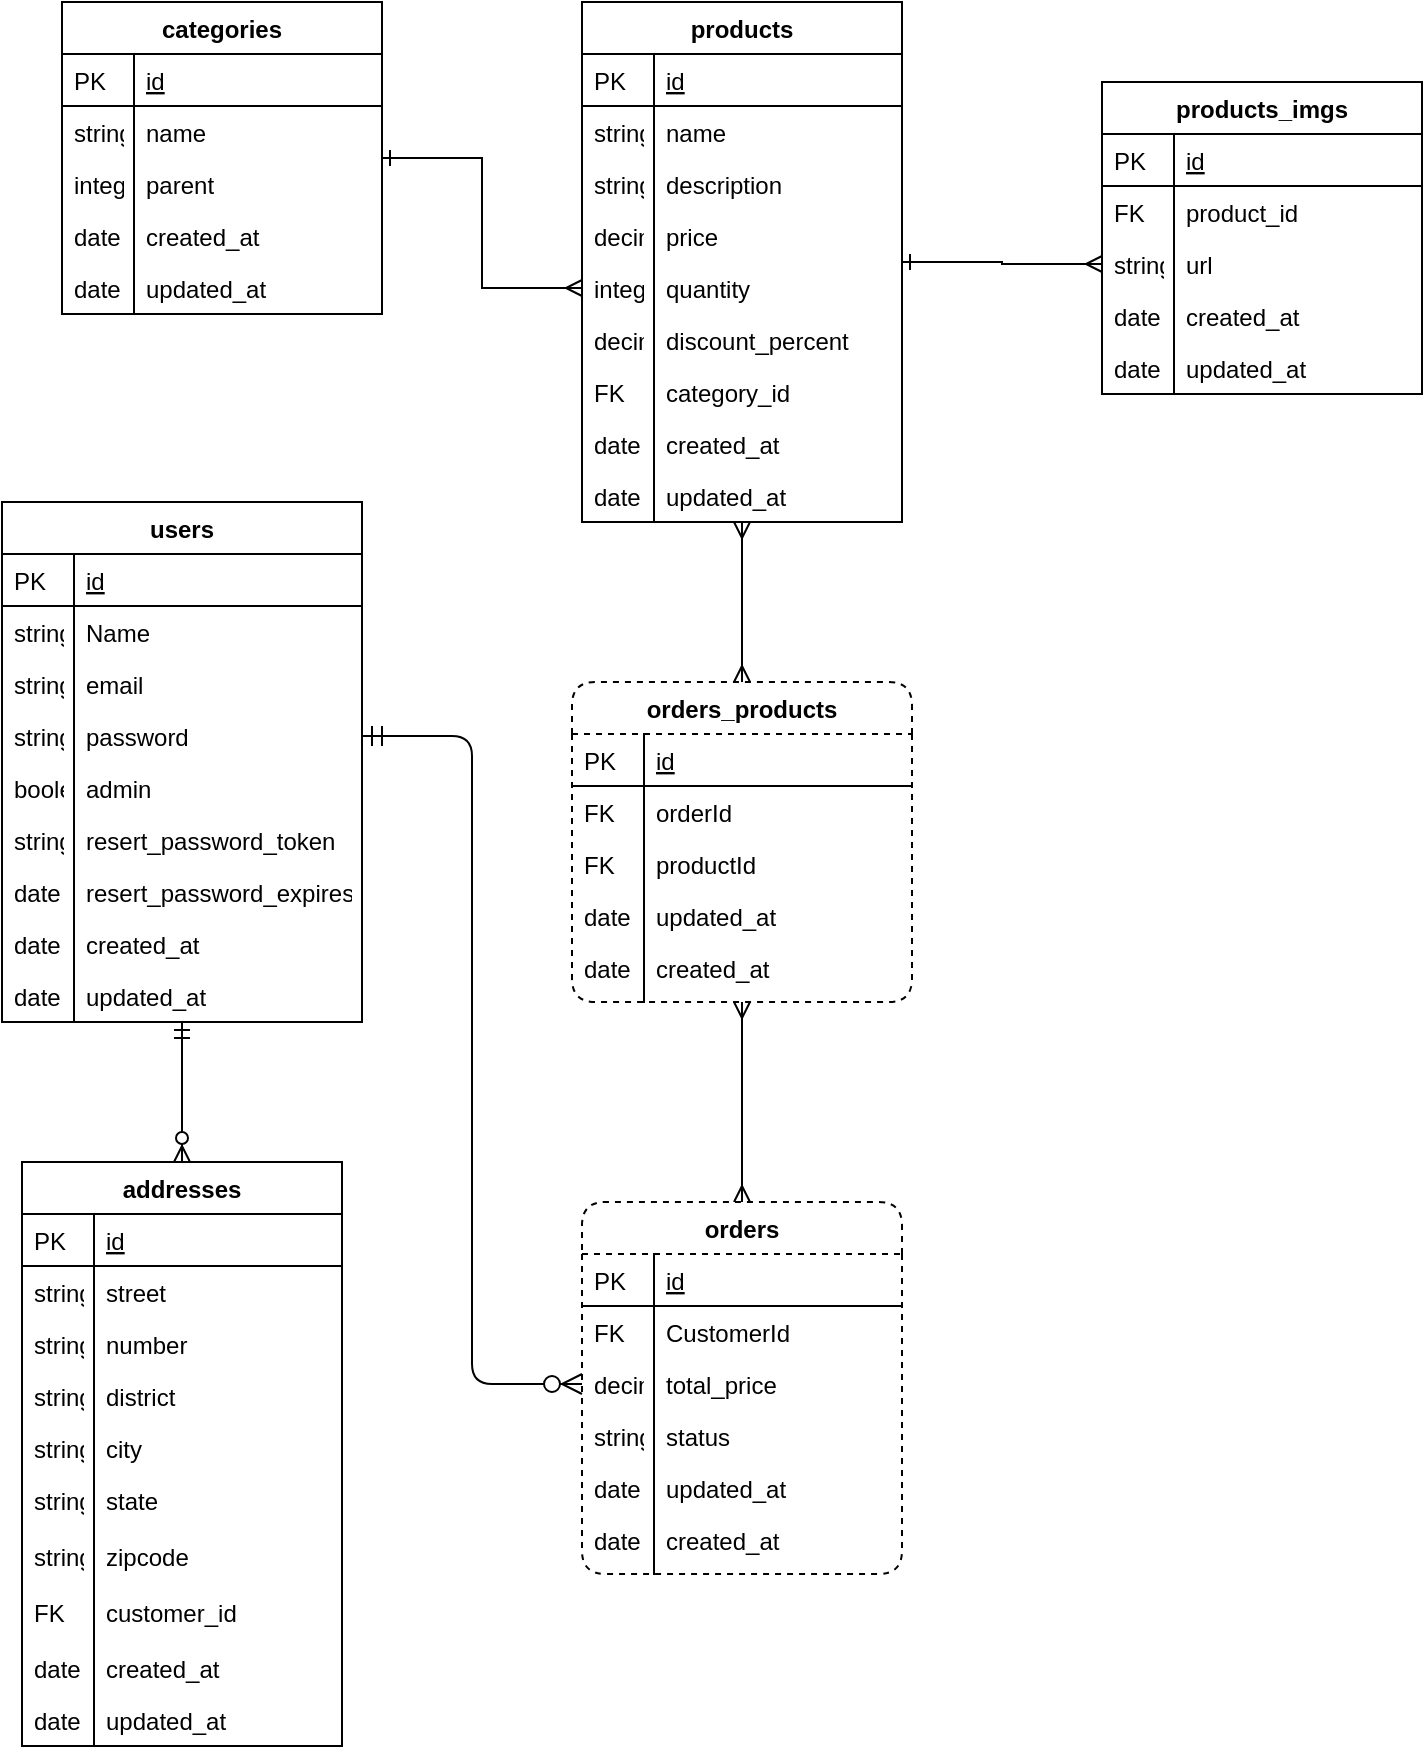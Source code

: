 <mxfile version="13.0.8" type="device"><diagram id="C5RBs43oDa-KdzZeNtuy" name="Page-1"><mxGraphModel dx="1350" dy="774" grid="1" gridSize="10" guides="1" tooltips="1" connect="1" arrows="1" fold="1" page="1" pageScale="1" pageWidth="827" pageHeight="1169" math="0" shadow="0"><root><mxCell id="WIyWlLk6GJQsqaUBKTNV-0"/><mxCell id="WIyWlLk6GJQsqaUBKTNV-1" parent="WIyWlLk6GJQsqaUBKTNV-0"/><mxCell id="TfKeMrG2QpZkxlR4IJaf-5" value="" style="edgeStyle=orthogonalEdgeStyle;rounded=0;orthogonalLoop=1;jettySize=auto;html=1;startArrow=ERmandOne;startFill=0;endArrow=ERzeroToMany;endFill=1;" parent="WIyWlLk6GJQsqaUBKTNV-1" source="zkfFHV4jXpPFQw0GAbJ--51" target="TfKeMrG2QpZkxlR4IJaf-0" edge="1"><mxGeometry relative="1" as="geometry"/></mxCell><mxCell id="zkfFHV4jXpPFQw0GAbJ--63" value="" style="edgeStyle=orthogonalEdgeStyle;endArrow=ERzeroToMany;startArrow=ERmandOne;shadow=0;strokeWidth=1;endSize=8;startSize=8;entryX=0;entryY=0.5;entryDx=0;entryDy=0;exitX=1;exitY=0.5;exitDx=0;exitDy=0;" parent="WIyWlLk6GJQsqaUBKTNV-1" source="TfKeMrG2QpZkxlR4IJaf-20" target="TfKeMrG2QpZkxlR4IJaf-140" edge="1"><mxGeometry width="100" height="100" relative="1" as="geometry"><mxPoint x="310" y="390" as="sourcePoint"/><mxPoint x="410" y="290" as="targetPoint"/></mxGeometry></mxCell><mxCell id="TfKeMrG2QpZkxlR4IJaf-134" style="edgeStyle=orthogonalEdgeStyle;rounded=0;orthogonalLoop=1;jettySize=auto;html=1;entryX=0.5;entryY=0;entryDx=0;entryDy=0;startArrow=ERmany;startFill=0;endArrow=ERmany;endFill=0;" parent="WIyWlLk6GJQsqaUBKTNV-1" source="TfKeMrG2QpZkxlR4IJaf-26" target="TfKeMrG2QpZkxlR4IJaf-121" edge="1"><mxGeometry relative="1" as="geometry"/></mxCell><mxCell id="TfKeMrG2QpZkxlR4IJaf-132" style="edgeStyle=orthogonalEdgeStyle;rounded=0;orthogonalLoop=1;jettySize=auto;html=1;entryX=0.5;entryY=0;entryDx=0;entryDy=0;startArrow=ERmany;startFill=0;endArrow=ERmany;endFill=0;" parent="WIyWlLk6GJQsqaUBKTNV-1" source="TfKeMrG2QpZkxlR4IJaf-121" target="zkfFHV4jXpPFQw0GAbJ--56" edge="1"><mxGeometry relative="1" as="geometry"/></mxCell><mxCell id="wisORQJm47s7Ja-QiWW5-21" style="edgeStyle=orthogonalEdgeStyle;rounded=0;orthogonalLoop=1;jettySize=auto;html=1;entryX=0;entryY=0.5;entryDx=0;entryDy=0;startArrow=ERone;startFill=0;endArrow=ERmany;endFill=0;" edge="1" parent="WIyWlLk6GJQsqaUBKTNV-1" source="TfKeMrG2QpZkxlR4IJaf-26" target="wisORQJm47s7Ja-QiWW5-7"><mxGeometry relative="1" as="geometry"/></mxCell><mxCell id="TfKeMrG2QpZkxlR4IJaf-0" value="addresses" style="swimlane;fontStyle=1;childLayout=stackLayout;horizontal=1;startSize=26;horizontalStack=0;resizeParent=1;resizeLast=0;collapsible=1;marginBottom=0;rounded=0;shadow=0;strokeWidth=1;" parent="WIyWlLk6GJQsqaUBKTNV-1" vertex="1"><mxGeometry x="70" y="750" width="160" height="292" as="geometry"><mxRectangle x="20" y="80" width="160" height="26" as="alternateBounds"/></mxGeometry></mxCell><mxCell id="TfKeMrG2QpZkxlR4IJaf-1" value="id" style="shape=partialRectangle;top=0;left=0;right=0;bottom=1;align=left;verticalAlign=top;fillColor=none;spacingLeft=40;spacingRight=4;overflow=hidden;rotatable=0;points=[[0,0.5],[1,0.5]];portConstraint=eastwest;dropTarget=0;rounded=0;shadow=0;strokeWidth=1;fontStyle=4" parent="TfKeMrG2QpZkxlR4IJaf-0" vertex="1"><mxGeometry y="26" width="160" height="26" as="geometry"/></mxCell><mxCell id="TfKeMrG2QpZkxlR4IJaf-2" value="PK" style="shape=partialRectangle;top=0;left=0;bottom=0;fillColor=none;align=left;verticalAlign=top;spacingLeft=4;spacingRight=4;overflow=hidden;rotatable=0;points=[];portConstraint=eastwest;part=1;" parent="TfKeMrG2QpZkxlR4IJaf-1" vertex="1" connectable="0"><mxGeometry width="36" height="26" as="geometry"/></mxCell><mxCell id="TfKeMrG2QpZkxlR4IJaf-3" value="street" style="shape=partialRectangle;top=0;left=0;right=0;bottom=0;align=left;verticalAlign=top;fillColor=none;spacingLeft=40;spacingRight=4;overflow=hidden;rotatable=0;points=[[0,0.5],[1,0.5]];portConstraint=eastwest;dropTarget=0;rounded=0;shadow=0;strokeWidth=1;" parent="TfKeMrG2QpZkxlR4IJaf-0" vertex="1"><mxGeometry y="52" width="160" height="26" as="geometry"/></mxCell><mxCell id="TfKeMrG2QpZkxlR4IJaf-4" value="string" style="shape=partialRectangle;top=0;left=0;bottom=0;fillColor=none;align=left;verticalAlign=top;spacingLeft=4;spacingRight=4;overflow=hidden;rotatable=0;points=[];portConstraint=eastwest;part=1;" parent="TfKeMrG2QpZkxlR4IJaf-3" vertex="1" connectable="0"><mxGeometry width="36" height="26" as="geometry"/></mxCell><mxCell id="TfKeMrG2QpZkxlR4IJaf-14" value="number" style="shape=partialRectangle;top=0;left=0;right=0;bottom=0;align=left;verticalAlign=top;fillColor=none;spacingLeft=40;spacingRight=4;overflow=hidden;rotatable=0;points=[[0,0.5],[1,0.5]];portConstraint=eastwest;dropTarget=0;rounded=0;shadow=0;strokeWidth=2;strokeColor=#000000;" parent="TfKeMrG2QpZkxlR4IJaf-0" vertex="1"><mxGeometry y="78" width="160" height="26" as="geometry"/></mxCell><mxCell id="TfKeMrG2QpZkxlR4IJaf-15" value="string" style="shape=partialRectangle;top=0;left=0;bottom=0;fillColor=none;align=left;verticalAlign=top;spacingLeft=4;spacingRight=4;overflow=hidden;rotatable=0;points=[];portConstraint=eastwest;part=1;" parent="TfKeMrG2QpZkxlR4IJaf-14" vertex="1" connectable="0"><mxGeometry width="36" height="26" as="geometry"/></mxCell><mxCell id="TfKeMrG2QpZkxlR4IJaf-6" value="district&#10;" style="shape=partialRectangle;top=0;left=0;right=0;bottom=0;align=left;verticalAlign=top;fillColor=none;spacingLeft=40;spacingRight=4;overflow=hidden;rotatable=0;points=[[0,0.5],[1,0.5]];portConstraint=eastwest;dropTarget=0;rounded=0;shadow=0;strokeWidth=2;strokeColor=#000000;" parent="TfKeMrG2QpZkxlR4IJaf-0" vertex="1"><mxGeometry y="104" width="160" height="26" as="geometry"/></mxCell><mxCell id="TfKeMrG2QpZkxlR4IJaf-7" value="string" style="shape=partialRectangle;top=0;left=0;bottom=0;fillColor=none;align=left;verticalAlign=top;spacingLeft=4;spacingRight=4;overflow=hidden;rotatable=0;points=[];portConstraint=eastwest;part=1;" parent="TfKeMrG2QpZkxlR4IJaf-6" vertex="1" connectable="0"><mxGeometry width="36" height="26" as="geometry"/></mxCell><mxCell id="TfKeMrG2QpZkxlR4IJaf-8" value="city" style="shape=partialRectangle;top=0;left=0;right=0;bottom=0;align=left;verticalAlign=top;fillColor=none;spacingLeft=40;spacingRight=4;overflow=hidden;rotatable=0;points=[[0,0.5],[1,0.5]];portConstraint=eastwest;dropTarget=0;rounded=0;shadow=0;strokeWidth=2;strokeColor=#000000;" parent="TfKeMrG2QpZkxlR4IJaf-0" vertex="1"><mxGeometry y="130" width="160" height="26" as="geometry"/></mxCell><mxCell id="TfKeMrG2QpZkxlR4IJaf-9" value="string" style="shape=partialRectangle;top=0;left=0;bottom=0;fillColor=none;align=left;verticalAlign=top;spacingLeft=4;spacingRight=4;overflow=hidden;rotatable=0;points=[];portConstraint=eastwest;part=1;" parent="TfKeMrG2QpZkxlR4IJaf-8" vertex="1" connectable="0"><mxGeometry width="36" height="26" as="geometry"/></mxCell><mxCell id="TfKeMrG2QpZkxlR4IJaf-12" value="state" style="shape=partialRectangle;top=0;left=0;right=0;bottom=0;align=left;verticalAlign=top;fillColor=none;spacingLeft=40;spacingRight=4;overflow=hidden;rotatable=0;points=[[0,0.5],[1,0.5]];portConstraint=eastwest;dropTarget=0;rounded=0;shadow=0;strokeWidth=2;strokeColor=#000000;" parent="TfKeMrG2QpZkxlR4IJaf-0" vertex="1"><mxGeometry y="156" width="160" height="28" as="geometry"/></mxCell><mxCell id="TfKeMrG2QpZkxlR4IJaf-13" value="string" style="shape=partialRectangle;top=0;left=0;bottom=0;fillColor=none;align=left;verticalAlign=top;spacingLeft=4;spacingRight=4;overflow=hidden;rotatable=0;points=[];portConstraint=eastwest;part=1;" parent="TfKeMrG2QpZkxlR4IJaf-12" vertex="1" connectable="0"><mxGeometry width="36" height="28" as="geometry"/></mxCell><mxCell id="TfKeMrG2QpZkxlR4IJaf-16" value="zipcode" style="shape=partialRectangle;top=0;left=0;right=0;bottom=0;align=left;verticalAlign=top;fillColor=none;spacingLeft=40;spacingRight=4;overflow=hidden;rotatable=0;points=[[0,0.5],[1,0.5]];portConstraint=eastwest;dropTarget=0;rounded=0;shadow=0;strokeWidth=2;strokeColor=#000000;" parent="TfKeMrG2QpZkxlR4IJaf-0" vertex="1"><mxGeometry y="184" width="160" height="28" as="geometry"/></mxCell><mxCell id="TfKeMrG2QpZkxlR4IJaf-17" value="string" style="shape=partialRectangle;top=0;left=0;bottom=0;fillColor=none;align=left;verticalAlign=top;spacingLeft=4;spacingRight=4;overflow=hidden;rotatable=0;points=[];portConstraint=eastwest;part=1;" parent="TfKeMrG2QpZkxlR4IJaf-16" vertex="1" connectable="0"><mxGeometry width="36" height="28" as="geometry"/></mxCell><mxCell id="TfKeMrG2QpZkxlR4IJaf-34" value="customer_id" style="shape=partialRectangle;top=0;left=0;right=0;bottom=0;align=left;verticalAlign=top;fillColor=none;spacingLeft=40;spacingRight=4;overflow=hidden;rotatable=0;points=[[0,0.5],[1,0.5]];portConstraint=eastwest;dropTarget=0;rounded=0;shadow=0;strokeWidth=2;strokeColor=#000000;" parent="TfKeMrG2QpZkxlR4IJaf-0" vertex="1"><mxGeometry y="212" width="160" height="28" as="geometry"/></mxCell><mxCell id="TfKeMrG2QpZkxlR4IJaf-35" value="FK" style="shape=partialRectangle;top=0;left=0;bottom=0;fillColor=none;align=left;verticalAlign=top;spacingLeft=4;spacingRight=4;overflow=hidden;rotatable=0;points=[];portConstraint=eastwest;part=1;" parent="TfKeMrG2QpZkxlR4IJaf-34" vertex="1" connectable="0"><mxGeometry width="36" height="28" as="geometry"/></mxCell><mxCell id="TfKeMrG2QpZkxlR4IJaf-40" value="created_at" style="shape=partialRectangle;top=0;left=0;right=0;bottom=0;align=left;verticalAlign=top;fillColor=none;spacingLeft=40;spacingRight=4;overflow=hidden;rotatable=0;points=[[0,0.5],[1,0.5]];portConstraint=eastwest;dropTarget=0;rounded=0;shadow=0;strokeWidth=1;" parent="TfKeMrG2QpZkxlR4IJaf-0" vertex="1"><mxGeometry y="240" width="160" height="26" as="geometry"/></mxCell><mxCell id="TfKeMrG2QpZkxlR4IJaf-41" value="date" style="shape=partialRectangle;top=0;left=0;bottom=0;fillColor=none;align=left;verticalAlign=top;spacingLeft=4;spacingRight=4;overflow=hidden;rotatable=0;points=[];portConstraint=eastwest;part=1;" parent="TfKeMrG2QpZkxlR4IJaf-40" vertex="1" connectable="0"><mxGeometry width="36" height="26" as="geometry"/></mxCell><mxCell id="TfKeMrG2QpZkxlR4IJaf-42" value="updated_at" style="shape=partialRectangle;top=0;left=0;right=0;bottom=0;align=left;verticalAlign=top;fillColor=none;spacingLeft=40;spacingRight=4;overflow=hidden;rotatable=0;points=[[0,0.5],[1,0.5]];portConstraint=eastwest;dropTarget=0;rounded=0;shadow=0;strokeWidth=1;" parent="TfKeMrG2QpZkxlR4IJaf-0" vertex="1"><mxGeometry y="266" width="160" height="26" as="geometry"/></mxCell><mxCell id="TfKeMrG2QpZkxlR4IJaf-43" value="date" style="shape=partialRectangle;top=0;left=0;bottom=0;fillColor=none;align=left;verticalAlign=top;spacingLeft=4;spacingRight=4;overflow=hidden;rotatable=0;points=[];portConstraint=eastwest;part=1;" parent="TfKeMrG2QpZkxlR4IJaf-42" vertex="1" connectable="0"><mxGeometry width="36" height="26" as="geometry"/></mxCell><mxCell id="zkfFHV4jXpPFQw0GAbJ--51" value="users" style="swimlane;fontStyle=1;childLayout=stackLayout;horizontal=1;startSize=26;horizontalStack=0;resizeParent=1;resizeLast=0;collapsible=1;marginBottom=0;rounded=0;shadow=0;strokeWidth=1;" parent="WIyWlLk6GJQsqaUBKTNV-1" vertex="1"><mxGeometry x="60" y="420" width="180" height="260" as="geometry"><mxRectangle x="130" y="120" width="160" height="26" as="alternateBounds"/></mxGeometry></mxCell><mxCell id="zkfFHV4jXpPFQw0GAbJ--52" value="id" style="shape=partialRectangle;top=0;left=0;right=0;bottom=1;align=left;verticalAlign=top;fillColor=none;spacingLeft=40;spacingRight=4;overflow=hidden;rotatable=0;points=[[0,0.5],[1,0.5]];portConstraint=eastwest;dropTarget=0;rounded=0;shadow=0;strokeWidth=1;fontStyle=4" parent="zkfFHV4jXpPFQw0GAbJ--51" vertex="1"><mxGeometry y="26" width="180" height="26" as="geometry"/></mxCell><mxCell id="zkfFHV4jXpPFQw0GAbJ--53" value="PK" style="shape=partialRectangle;top=0;left=0;bottom=0;fillColor=none;align=left;verticalAlign=top;spacingLeft=4;spacingRight=4;overflow=hidden;rotatable=0;points=[];portConstraint=eastwest;part=1;" parent="zkfFHV4jXpPFQw0GAbJ--52" vertex="1" connectable="0"><mxGeometry width="36" height="26" as="geometry"/></mxCell><mxCell id="zkfFHV4jXpPFQw0GAbJ--54" value="Name" style="shape=partialRectangle;top=0;left=0;right=0;bottom=0;align=left;verticalAlign=top;fillColor=none;spacingLeft=40;spacingRight=4;overflow=hidden;rotatable=0;points=[[0,0.5],[1,0.5]];portConstraint=eastwest;dropTarget=0;rounded=0;shadow=0;strokeWidth=1;" parent="zkfFHV4jXpPFQw0GAbJ--51" vertex="1"><mxGeometry y="52" width="180" height="26" as="geometry"/></mxCell><mxCell id="zkfFHV4jXpPFQw0GAbJ--55" value="string" style="shape=partialRectangle;top=0;left=0;bottom=0;fillColor=none;align=left;verticalAlign=top;spacingLeft=4;spacingRight=4;overflow=hidden;rotatable=0;points=[];portConstraint=eastwest;part=1;" parent="zkfFHV4jXpPFQw0GAbJ--54" vertex="1" connectable="0"><mxGeometry width="36" height="26" as="geometry"/></mxCell><mxCell id="TfKeMrG2QpZkxlR4IJaf-18" value="email" style="shape=partialRectangle;top=0;left=0;right=0;bottom=0;align=left;verticalAlign=top;fillColor=none;spacingLeft=40;spacingRight=4;overflow=hidden;rotatable=0;points=[[0,0.5],[1,0.5]];portConstraint=eastwest;dropTarget=0;rounded=0;shadow=0;strokeWidth=1;" parent="zkfFHV4jXpPFQw0GAbJ--51" vertex="1"><mxGeometry y="78" width="180" height="26" as="geometry"/></mxCell><mxCell id="TfKeMrG2QpZkxlR4IJaf-19" value="string" style="shape=partialRectangle;top=0;left=0;bottom=0;fillColor=none;align=left;verticalAlign=top;spacingLeft=4;spacingRight=4;overflow=hidden;rotatable=0;points=[];portConstraint=eastwest;part=1;" parent="TfKeMrG2QpZkxlR4IJaf-18" vertex="1" connectable="0"><mxGeometry width="36" height="26" as="geometry"/></mxCell><mxCell id="TfKeMrG2QpZkxlR4IJaf-20" value="password" style="shape=partialRectangle;top=0;left=0;right=0;bottom=0;align=left;verticalAlign=top;fillColor=none;spacingLeft=40;spacingRight=4;overflow=hidden;rotatable=0;points=[[0,0.5],[1,0.5]];portConstraint=eastwest;dropTarget=0;rounded=0;shadow=0;strokeWidth=1;" parent="zkfFHV4jXpPFQw0GAbJ--51" vertex="1"><mxGeometry y="104" width="180" height="26" as="geometry"/></mxCell><mxCell id="TfKeMrG2QpZkxlR4IJaf-21" value="string" style="shape=partialRectangle;top=0;left=0;bottom=0;fillColor=none;align=left;verticalAlign=top;spacingLeft=4;spacingRight=4;overflow=hidden;rotatable=0;points=[];portConstraint=eastwest;part=1;" parent="TfKeMrG2QpZkxlR4IJaf-20" vertex="1" connectable="0"><mxGeometry width="36" height="26" as="geometry"/></mxCell><mxCell id="wisORQJm47s7Ja-QiWW5-0" value="admin" style="shape=partialRectangle;top=0;left=0;right=0;bottom=0;align=left;verticalAlign=top;fillColor=none;spacingLeft=40;spacingRight=4;overflow=hidden;rotatable=0;points=[[0,0.5],[1,0.5]];portConstraint=eastwest;dropTarget=0;rounded=0;shadow=0;strokeWidth=1;" vertex="1" parent="zkfFHV4jXpPFQw0GAbJ--51"><mxGeometry y="130" width="180" height="26" as="geometry"/></mxCell><mxCell id="wisORQJm47s7Ja-QiWW5-1" value="boolean" style="shape=partialRectangle;top=0;left=0;bottom=0;fillColor=none;align=left;verticalAlign=top;spacingLeft=4;spacingRight=4;overflow=hidden;rotatable=0;points=[];portConstraint=eastwest;part=1;" vertex="1" connectable="0" parent="wisORQJm47s7Ja-QiWW5-0"><mxGeometry width="36" height="26" as="geometry"/></mxCell><mxCell id="TfKeMrG2QpZkxlR4IJaf-112" value="resert_password_token" style="shape=partialRectangle;top=0;left=0;right=0;bottom=0;align=left;verticalAlign=top;fillColor=none;spacingLeft=40;spacingRight=4;overflow=hidden;rotatable=0;points=[[0,0.5],[1,0.5]];portConstraint=eastwest;dropTarget=0;rounded=0;shadow=0;strokeWidth=1;" parent="zkfFHV4jXpPFQw0GAbJ--51" vertex="1"><mxGeometry y="156" width="180" height="26" as="geometry"/></mxCell><mxCell id="TfKeMrG2QpZkxlR4IJaf-113" value="string" style="shape=partialRectangle;top=0;left=0;bottom=0;fillColor=none;align=left;verticalAlign=top;spacingLeft=4;spacingRight=4;overflow=hidden;rotatable=0;points=[];portConstraint=eastwest;part=1;" parent="TfKeMrG2QpZkxlR4IJaf-112" vertex="1" connectable="0"><mxGeometry width="36" height="26" as="geometry"/></mxCell><mxCell id="TfKeMrG2QpZkxlR4IJaf-117" value="resert_password_expires" style="shape=partialRectangle;top=0;left=0;right=0;bottom=0;align=left;verticalAlign=top;fillColor=none;spacingLeft=40;spacingRight=4;overflow=hidden;rotatable=0;points=[[0,0.5],[1,0.5]];portConstraint=eastwest;dropTarget=0;rounded=0;shadow=0;strokeWidth=1;" parent="zkfFHV4jXpPFQw0GAbJ--51" vertex="1"><mxGeometry y="182" width="180" height="26" as="geometry"/></mxCell><mxCell id="TfKeMrG2QpZkxlR4IJaf-118" value="date" style="shape=partialRectangle;top=0;left=0;bottom=0;fillColor=none;align=left;verticalAlign=top;spacingLeft=4;spacingRight=4;overflow=hidden;rotatable=0;points=[];portConstraint=eastwest;part=1;" parent="TfKeMrG2QpZkxlR4IJaf-117" vertex="1" connectable="0"><mxGeometry width="36" height="26" as="geometry"/></mxCell><mxCell id="TfKeMrG2QpZkxlR4IJaf-36" value="created_at" style="shape=partialRectangle;top=0;left=0;right=0;bottom=0;align=left;verticalAlign=top;fillColor=none;spacingLeft=40;spacingRight=4;overflow=hidden;rotatable=0;points=[[0,0.5],[1,0.5]];portConstraint=eastwest;dropTarget=0;rounded=0;shadow=0;strokeWidth=1;" parent="zkfFHV4jXpPFQw0GAbJ--51" vertex="1"><mxGeometry y="208" width="180" height="26" as="geometry"/></mxCell><mxCell id="TfKeMrG2QpZkxlR4IJaf-37" value="date" style="shape=partialRectangle;top=0;left=0;bottom=0;fillColor=none;align=left;verticalAlign=top;spacingLeft=4;spacingRight=4;overflow=hidden;rotatable=0;points=[];portConstraint=eastwest;part=1;" parent="TfKeMrG2QpZkxlR4IJaf-36" vertex="1" connectable="0"><mxGeometry width="36" height="26" as="geometry"/></mxCell><mxCell id="TfKeMrG2QpZkxlR4IJaf-38" value="updated_at" style="shape=partialRectangle;top=0;left=0;right=0;bottom=0;align=left;verticalAlign=top;fillColor=none;spacingLeft=40;spacingRight=4;overflow=hidden;rotatable=0;points=[[0,0.5],[1,0.5]];portConstraint=eastwest;dropTarget=0;rounded=0;shadow=0;strokeWidth=1;" parent="zkfFHV4jXpPFQw0GAbJ--51" vertex="1"><mxGeometry y="234" width="180" height="26" as="geometry"/></mxCell><mxCell id="TfKeMrG2QpZkxlR4IJaf-39" value="date" style="shape=partialRectangle;top=0;left=0;bottom=0;fillColor=none;align=left;verticalAlign=top;spacingLeft=4;spacingRight=4;overflow=hidden;rotatable=0;points=[];portConstraint=eastwest;part=1;" parent="TfKeMrG2QpZkxlR4IJaf-38" vertex="1" connectable="0"><mxGeometry width="36" height="26" as="geometry"/></mxCell><mxCell id="zkfFHV4jXpPFQw0GAbJ--56" value="orders" style="swimlane;fontStyle=1;childLayout=stackLayout;horizontal=1;startSize=26;horizontalStack=0;resizeParent=1;resizeLast=0;collapsible=1;marginBottom=0;rounded=1;shadow=0;strokeWidth=1;swimlaneFillColor=none;gradientColor=none;swimlaneLine=1;strokeColor=#000000;dashed=1;" parent="WIyWlLk6GJQsqaUBKTNV-1" vertex="1"><mxGeometry x="350" y="770" width="160" height="186" as="geometry"><mxRectangle x="260" y="80" width="160" height="26" as="alternateBounds"/></mxGeometry></mxCell><mxCell id="zkfFHV4jXpPFQw0GAbJ--57" value="id" style="shape=partialRectangle;top=0;left=0;right=0;bottom=1;align=left;verticalAlign=top;fillColor=none;spacingLeft=40;spacingRight=4;overflow=hidden;rotatable=0;points=[[0,0.5],[1,0.5]];portConstraint=eastwest;dropTarget=0;rounded=0;shadow=0;strokeWidth=1;fontStyle=4" parent="zkfFHV4jXpPFQw0GAbJ--56" vertex="1"><mxGeometry y="26" width="160" height="26" as="geometry"/></mxCell><mxCell id="zkfFHV4jXpPFQw0GAbJ--58" value="PK" style="shape=partialRectangle;top=0;left=0;bottom=0;fillColor=none;align=left;verticalAlign=top;spacingLeft=4;spacingRight=4;overflow=hidden;rotatable=0;points=[];portConstraint=eastwest;part=1;" parent="zkfFHV4jXpPFQw0GAbJ--57" vertex="1" connectable="0"><mxGeometry width="36" height="26" as="geometry"/></mxCell><mxCell id="zkfFHV4jXpPFQw0GAbJ--59" value="CustomerId" style="shape=partialRectangle;top=0;left=0;right=0;bottom=0;align=left;verticalAlign=top;fillColor=none;spacingLeft=40;spacingRight=4;overflow=hidden;rotatable=0;points=[[0,0.5],[1,0.5]];portConstraint=eastwest;dropTarget=0;rounded=0;shadow=0;strokeWidth=1;" parent="zkfFHV4jXpPFQw0GAbJ--56" vertex="1"><mxGeometry y="52" width="160" height="26" as="geometry"/></mxCell><mxCell id="zkfFHV4jXpPFQw0GAbJ--60" value="FK" style="shape=partialRectangle;top=0;left=0;bottom=0;fillColor=none;align=left;verticalAlign=top;spacingLeft=4;spacingRight=4;overflow=hidden;rotatable=0;points=[];portConstraint=eastwest;part=1;" parent="zkfFHV4jXpPFQw0GAbJ--59" vertex="1" connectable="0"><mxGeometry width="36" height="26" as="geometry"/></mxCell><mxCell id="TfKeMrG2QpZkxlR4IJaf-140" value="total_price" style="shape=partialRectangle;top=0;left=0;right=0;bottom=0;align=left;verticalAlign=top;fillColor=none;spacingLeft=40;spacingRight=4;overflow=hidden;rotatable=0;points=[[0,0.5],[1,0.5]];portConstraint=eastwest;dropTarget=0;rounded=0;shadow=0;strokeWidth=1;" parent="zkfFHV4jXpPFQw0GAbJ--56" vertex="1"><mxGeometry y="78" width="160" height="26" as="geometry"/></mxCell><mxCell id="TfKeMrG2QpZkxlR4IJaf-141" value="decimal" style="shape=partialRectangle;top=0;left=0;bottom=0;fillColor=none;align=left;verticalAlign=top;spacingLeft=4;spacingRight=4;overflow=hidden;rotatable=0;points=[];portConstraint=eastwest;part=1;" parent="TfKeMrG2QpZkxlR4IJaf-140" vertex="1" connectable="0"><mxGeometry width="36" height="26" as="geometry"/></mxCell><mxCell id="TfKeMrG2QpZkxlR4IJaf-119" value="status" style="shape=partialRectangle;top=0;left=0;right=0;bottom=0;align=left;verticalAlign=top;fillColor=none;spacingLeft=40;spacingRight=4;overflow=hidden;rotatable=0;points=[[0,0.5],[1,0.5]];portConstraint=eastwest;dropTarget=0;rounded=0;shadow=0;strokeWidth=1;" parent="zkfFHV4jXpPFQw0GAbJ--56" vertex="1"><mxGeometry y="104" width="160" height="26" as="geometry"/></mxCell><mxCell id="TfKeMrG2QpZkxlR4IJaf-120" value="string" style="shape=partialRectangle;top=0;left=0;bottom=0;fillColor=none;align=left;verticalAlign=top;spacingLeft=4;spacingRight=4;overflow=hidden;rotatable=0;points=[];portConstraint=eastwest;part=1;" parent="TfKeMrG2QpZkxlR4IJaf-119" vertex="1" connectable="0"><mxGeometry width="36" height="26" as="geometry"/></mxCell><mxCell id="TfKeMrG2QpZkxlR4IJaf-46" value="updated_at" style="shape=partialRectangle;top=0;left=0;right=0;bottom=0;align=left;verticalAlign=top;fillColor=none;spacingLeft=40;spacingRight=4;overflow=hidden;rotatable=0;points=[[0,0.5],[1,0.5]];portConstraint=eastwest;dropTarget=0;rounded=0;shadow=0;strokeWidth=1;" parent="zkfFHV4jXpPFQw0GAbJ--56" vertex="1"><mxGeometry y="130" width="160" height="26" as="geometry"/></mxCell><mxCell id="TfKeMrG2QpZkxlR4IJaf-47" value="date" style="shape=partialRectangle;top=0;left=0;bottom=0;fillColor=none;align=left;verticalAlign=top;spacingLeft=4;spacingRight=4;overflow=hidden;rotatable=0;points=[];portConstraint=eastwest;part=1;" parent="TfKeMrG2QpZkxlR4IJaf-46" vertex="1" connectable="0"><mxGeometry width="36" height="26" as="geometry"/></mxCell><mxCell id="TfKeMrG2QpZkxlR4IJaf-44" value="created_at" style="shape=partialRectangle;top=0;left=0;right=0;bottom=0;align=left;verticalAlign=top;fillColor=none;spacingLeft=40;spacingRight=4;overflow=hidden;rotatable=0;points=[[0,0.5],[1,0.5]];portConstraint=eastwest;dropTarget=0;rounded=0;shadow=0;strokeWidth=1;" parent="zkfFHV4jXpPFQw0GAbJ--56" vertex="1"><mxGeometry y="156" width="160" height="30" as="geometry"/></mxCell><mxCell id="TfKeMrG2QpZkxlR4IJaf-45" value="date" style="shape=partialRectangle;top=0;left=0;bottom=0;fillColor=none;align=left;verticalAlign=top;spacingLeft=4;spacingRight=4;overflow=hidden;rotatable=0;points=[];portConstraint=eastwest;part=1;" parent="TfKeMrG2QpZkxlR4IJaf-44" vertex="1" connectable="0"><mxGeometry width="36" height="30" as="geometry"/></mxCell><mxCell id="TfKeMrG2QpZkxlR4IJaf-121" value="orders_products" style="swimlane;fontStyle=1;childLayout=stackLayout;horizontal=1;startSize=26;horizontalStack=0;resizeParent=1;resizeLast=0;collapsible=1;marginBottom=0;rounded=1;shadow=0;strokeWidth=1;swimlaneFillColor=none;gradientColor=none;swimlaneLine=1;strokeColor=#000000;dashed=1;" parent="WIyWlLk6GJQsqaUBKTNV-1" vertex="1"><mxGeometry x="345" y="510" width="170" height="160" as="geometry"><mxRectangle x="260" y="80" width="160" height="26" as="alternateBounds"/></mxGeometry></mxCell><mxCell id="TfKeMrG2QpZkxlR4IJaf-122" value="id" style="shape=partialRectangle;top=0;left=0;right=0;bottom=1;align=left;verticalAlign=top;fillColor=none;spacingLeft=40;spacingRight=4;overflow=hidden;rotatable=0;points=[[0,0.5],[1,0.5]];portConstraint=eastwest;dropTarget=0;rounded=0;shadow=0;strokeWidth=1;fontStyle=4" parent="TfKeMrG2QpZkxlR4IJaf-121" vertex="1"><mxGeometry y="26" width="170" height="26" as="geometry"/></mxCell><mxCell id="TfKeMrG2QpZkxlR4IJaf-123" value="PK" style="shape=partialRectangle;top=0;left=0;bottom=0;fillColor=none;align=left;verticalAlign=top;spacingLeft=4;spacingRight=4;overflow=hidden;rotatable=0;points=[];portConstraint=eastwest;part=1;" parent="TfKeMrG2QpZkxlR4IJaf-122" vertex="1" connectable="0"><mxGeometry width="36" height="26" as="geometry"/></mxCell><mxCell id="TfKeMrG2QpZkxlR4IJaf-124" value="orderId" style="shape=partialRectangle;top=0;left=0;right=0;bottom=0;align=left;verticalAlign=top;fillColor=none;spacingLeft=40;spacingRight=4;overflow=hidden;rotatable=0;points=[[0,0.5],[1,0.5]];portConstraint=eastwest;dropTarget=0;rounded=0;shadow=0;strokeWidth=1;" parent="TfKeMrG2QpZkxlR4IJaf-121" vertex="1"><mxGeometry y="52" width="170" height="26" as="geometry"/></mxCell><mxCell id="TfKeMrG2QpZkxlR4IJaf-125" value="FK" style="shape=partialRectangle;top=0;left=0;bottom=0;fillColor=none;align=left;verticalAlign=top;spacingLeft=4;spacingRight=4;overflow=hidden;rotatable=0;points=[];portConstraint=eastwest;part=1;" parent="TfKeMrG2QpZkxlR4IJaf-124" vertex="1" connectable="0"><mxGeometry width="36" height="26" as="geometry"/></mxCell><mxCell id="TfKeMrG2QpZkxlR4IJaf-126" value="productId" style="shape=partialRectangle;top=0;left=0;right=0;bottom=0;align=left;verticalAlign=top;fillColor=none;spacingLeft=40;spacingRight=4;overflow=hidden;rotatable=0;points=[[0,0.5],[1,0.5]];portConstraint=eastwest;dropTarget=0;rounded=0;shadow=0;strokeWidth=1;" parent="TfKeMrG2QpZkxlR4IJaf-121" vertex="1"><mxGeometry y="78" width="170" height="26" as="geometry"/></mxCell><mxCell id="TfKeMrG2QpZkxlR4IJaf-127" value="FK" style="shape=partialRectangle;top=0;left=0;bottom=0;fillColor=none;align=left;verticalAlign=top;spacingLeft=4;spacingRight=4;overflow=hidden;rotatable=0;points=[];portConstraint=eastwest;part=1;" parent="TfKeMrG2QpZkxlR4IJaf-126" vertex="1" connectable="0"><mxGeometry width="36" height="26" as="geometry"/></mxCell><mxCell id="TfKeMrG2QpZkxlR4IJaf-128" value="updated_at" style="shape=partialRectangle;top=0;left=0;right=0;bottom=0;align=left;verticalAlign=top;fillColor=none;spacingLeft=40;spacingRight=4;overflow=hidden;rotatable=0;points=[[0,0.5],[1,0.5]];portConstraint=eastwest;dropTarget=0;rounded=0;shadow=0;strokeWidth=1;" parent="TfKeMrG2QpZkxlR4IJaf-121" vertex="1"><mxGeometry y="104" width="170" height="26" as="geometry"/></mxCell><mxCell id="TfKeMrG2QpZkxlR4IJaf-129" value="date" style="shape=partialRectangle;top=0;left=0;bottom=0;fillColor=none;align=left;verticalAlign=top;spacingLeft=4;spacingRight=4;overflow=hidden;rotatable=0;points=[];portConstraint=eastwest;part=1;" parent="TfKeMrG2QpZkxlR4IJaf-128" vertex="1" connectable="0"><mxGeometry width="36" height="26" as="geometry"/></mxCell><mxCell id="TfKeMrG2QpZkxlR4IJaf-130" value="created_at" style="shape=partialRectangle;top=0;left=0;right=0;bottom=0;align=left;verticalAlign=top;fillColor=none;spacingLeft=40;spacingRight=4;overflow=hidden;rotatable=0;points=[[0,0.5],[1,0.5]];portConstraint=eastwest;dropTarget=0;rounded=0;shadow=0;strokeWidth=1;" parent="TfKeMrG2QpZkxlR4IJaf-121" vertex="1"><mxGeometry y="130" width="170" height="30" as="geometry"/></mxCell><mxCell id="TfKeMrG2QpZkxlR4IJaf-131" value="date" style="shape=partialRectangle;top=0;left=0;bottom=0;fillColor=none;align=left;verticalAlign=top;spacingLeft=4;spacingRight=4;overflow=hidden;rotatable=0;points=[];portConstraint=eastwest;part=1;" parent="TfKeMrG2QpZkxlR4IJaf-130" vertex="1" connectable="0"><mxGeometry width="36" height="30" as="geometry"/></mxCell><mxCell id="TfKeMrG2QpZkxlR4IJaf-26" value="products" style="swimlane;fontStyle=1;childLayout=stackLayout;horizontal=1;startSize=26;horizontalStack=0;resizeParent=1;resizeLast=0;collapsible=1;marginBottom=0;rounded=0;shadow=0;strokeWidth=1;glass=0;swimlaneLine=1;comic=0;gradientColor=none;swimlaneFillColor=none;" parent="WIyWlLk6GJQsqaUBKTNV-1" vertex="1"><mxGeometry x="350" y="170" width="160" height="260" as="geometry"><mxRectangle x="260" y="80" width="160" height="26" as="alternateBounds"/></mxGeometry></mxCell><mxCell id="TfKeMrG2QpZkxlR4IJaf-27" value="id" style="shape=partialRectangle;top=0;left=0;right=0;bottom=1;align=left;verticalAlign=top;fillColor=none;spacingLeft=40;spacingRight=4;overflow=hidden;rotatable=0;points=[[0,0.5],[1,0.5]];portConstraint=eastwest;dropTarget=0;rounded=0;shadow=0;strokeWidth=1;fontStyle=4" parent="TfKeMrG2QpZkxlR4IJaf-26" vertex="1"><mxGeometry y="26" width="160" height="26" as="geometry"/></mxCell><mxCell id="TfKeMrG2QpZkxlR4IJaf-28" value="PK" style="shape=partialRectangle;top=0;left=0;bottom=0;fillColor=none;align=left;verticalAlign=top;spacingLeft=4;spacingRight=4;overflow=hidden;rotatable=0;points=[];portConstraint=eastwest;part=1;" parent="TfKeMrG2QpZkxlR4IJaf-27" vertex="1" connectable="0"><mxGeometry width="36" height="26" as="geometry"/></mxCell><mxCell id="TfKeMrG2QpZkxlR4IJaf-102" value="name" style="shape=partialRectangle;top=0;left=0;right=0;bottom=0;align=left;verticalAlign=top;fillColor=none;spacingLeft=40;spacingRight=4;overflow=hidden;rotatable=0;points=[[0,0.5],[1,0.5]];portConstraint=eastwest;dropTarget=0;rounded=0;shadow=0;strokeWidth=1;" parent="TfKeMrG2QpZkxlR4IJaf-26" vertex="1"><mxGeometry y="52" width="160" height="26" as="geometry"/></mxCell><mxCell id="TfKeMrG2QpZkxlR4IJaf-103" value="string" style="shape=partialRectangle;top=0;left=0;bottom=0;fillColor=none;align=left;verticalAlign=top;spacingLeft=4;spacingRight=4;overflow=hidden;rotatable=0;points=[];portConstraint=eastwest;part=1;" parent="TfKeMrG2QpZkxlR4IJaf-102" vertex="1" connectable="0"><mxGeometry width="36" height="26" as="geometry"/></mxCell><mxCell id="TfKeMrG2QpZkxlR4IJaf-104" value="description" style="shape=partialRectangle;top=0;left=0;right=0;bottom=0;align=left;verticalAlign=top;fillColor=none;spacingLeft=40;spacingRight=4;overflow=hidden;rotatable=0;points=[[0,0.5],[1,0.5]];portConstraint=eastwest;dropTarget=0;rounded=0;shadow=0;strokeWidth=1;" parent="TfKeMrG2QpZkxlR4IJaf-26" vertex="1"><mxGeometry y="78" width="160" height="26" as="geometry"/></mxCell><mxCell id="TfKeMrG2QpZkxlR4IJaf-105" value="string" style="shape=partialRectangle;top=0;left=0;bottom=0;fillColor=none;align=left;verticalAlign=top;spacingLeft=4;spacingRight=4;overflow=hidden;rotatable=0;points=[];portConstraint=eastwest;part=1;" parent="TfKeMrG2QpZkxlR4IJaf-104" vertex="1" connectable="0"><mxGeometry width="36" height="26" as="geometry"/></mxCell><mxCell id="TfKeMrG2QpZkxlR4IJaf-135" value="price" style="shape=partialRectangle;top=0;left=0;right=0;bottom=0;align=left;verticalAlign=top;fillColor=none;spacingLeft=40;spacingRight=4;overflow=hidden;rotatable=0;points=[[0,0.5],[1,0.5]];portConstraint=eastwest;dropTarget=0;rounded=0;shadow=0;strokeWidth=1;" parent="TfKeMrG2QpZkxlR4IJaf-26" vertex="1"><mxGeometry y="104" width="160" height="26" as="geometry"/></mxCell><mxCell id="TfKeMrG2QpZkxlR4IJaf-136" value="decimal" style="shape=partialRectangle;top=0;left=0;bottom=0;fillColor=none;align=left;verticalAlign=top;spacingLeft=4;spacingRight=4;overflow=hidden;rotatable=0;points=[];portConstraint=eastwest;part=1;" parent="TfKeMrG2QpZkxlR4IJaf-135" vertex="1" connectable="0"><mxGeometry width="36" height="26" as="geometry"/></mxCell><mxCell id="TfKeMrG2QpZkxlR4IJaf-108" value="quantity" style="shape=partialRectangle;top=0;left=0;right=0;bottom=0;align=left;verticalAlign=top;fillColor=none;spacingLeft=40;spacingRight=4;overflow=hidden;rotatable=0;points=[[0,0.5],[1,0.5]];portConstraint=eastwest;dropTarget=0;rounded=0;shadow=0;strokeWidth=1;" parent="TfKeMrG2QpZkxlR4IJaf-26" vertex="1"><mxGeometry y="130" width="160" height="26" as="geometry"/></mxCell><mxCell id="TfKeMrG2QpZkxlR4IJaf-109" value="integer" style="shape=partialRectangle;top=0;left=0;bottom=0;fillColor=none;align=left;verticalAlign=top;spacingLeft=4;spacingRight=4;overflow=hidden;rotatable=0;points=[];portConstraint=eastwest;part=1;" parent="TfKeMrG2QpZkxlR4IJaf-108" vertex="1" connectable="0"><mxGeometry width="36" height="26" as="geometry"/></mxCell><mxCell id="TfKeMrG2QpZkxlR4IJaf-110" value="discount_percent" style="shape=partialRectangle;top=0;left=0;right=0;bottom=0;align=left;verticalAlign=top;fillColor=none;spacingLeft=40;spacingRight=4;overflow=hidden;rotatable=0;points=[[0,0.5],[1,0.5]];portConstraint=eastwest;dropTarget=0;rounded=0;shadow=0;strokeWidth=1;" parent="TfKeMrG2QpZkxlR4IJaf-26" vertex="1"><mxGeometry y="156" width="160" height="26" as="geometry"/></mxCell><mxCell id="TfKeMrG2QpZkxlR4IJaf-111" value="decimal" style="shape=partialRectangle;top=0;left=0;bottom=0;fillColor=none;align=left;verticalAlign=top;spacingLeft=4;spacingRight=4;overflow=hidden;rotatable=0;points=[];portConstraint=eastwest;part=1;" parent="TfKeMrG2QpZkxlR4IJaf-110" vertex="1" connectable="0"><mxGeometry width="36" height="26" as="geometry"/></mxCell><mxCell id="wisORQJm47s7Ja-QiWW5-47" value="category_id" style="shape=partialRectangle;top=0;left=0;right=0;bottom=0;align=left;verticalAlign=top;fillColor=none;spacingLeft=40;spacingRight=4;overflow=hidden;rotatable=0;points=[[0,0.5],[1,0.5]];portConstraint=eastwest;dropTarget=0;rounded=0;shadow=0;strokeWidth=1;" vertex="1" parent="TfKeMrG2QpZkxlR4IJaf-26"><mxGeometry y="182" width="160" height="26" as="geometry"/></mxCell><mxCell id="wisORQJm47s7Ja-QiWW5-48" value="FK" style="shape=partialRectangle;top=0;left=0;bottom=0;fillColor=none;align=left;verticalAlign=top;spacingLeft=4;spacingRight=4;overflow=hidden;rotatable=0;points=[];portConstraint=eastwest;part=1;" vertex="1" connectable="0" parent="wisORQJm47s7Ja-QiWW5-47"><mxGeometry width="36" height="26" as="geometry"/></mxCell><mxCell id="TfKeMrG2QpZkxlR4IJaf-100" value="created_at" style="shape=partialRectangle;top=0;left=0;right=0;bottom=0;align=left;verticalAlign=top;fillColor=none;spacingLeft=40;spacingRight=4;overflow=hidden;rotatable=0;points=[[0,0.5],[1,0.5]];portConstraint=eastwest;dropTarget=0;rounded=0;shadow=0;strokeWidth=1;" parent="TfKeMrG2QpZkxlR4IJaf-26" vertex="1"><mxGeometry y="208" width="160" height="26" as="geometry"/></mxCell><mxCell id="TfKeMrG2QpZkxlR4IJaf-101" value="date" style="shape=partialRectangle;top=0;left=0;bottom=0;fillColor=none;align=left;verticalAlign=top;spacingLeft=4;spacingRight=4;overflow=hidden;rotatable=0;points=[];portConstraint=eastwest;part=1;" parent="TfKeMrG2QpZkxlR4IJaf-100" vertex="1" connectable="0"><mxGeometry width="36" height="26" as="geometry"/></mxCell><mxCell id="TfKeMrG2QpZkxlR4IJaf-98" value="updated_at" style="shape=partialRectangle;top=0;left=0;right=0;bottom=0;align=left;verticalAlign=top;fillColor=none;spacingLeft=40;spacingRight=4;overflow=hidden;rotatable=0;points=[[0,0.5],[1,0.5]];portConstraint=eastwest;dropTarget=0;rounded=0;shadow=0;strokeWidth=1;" parent="TfKeMrG2QpZkxlR4IJaf-26" vertex="1"><mxGeometry y="234" width="160" height="26" as="geometry"/></mxCell><mxCell id="TfKeMrG2QpZkxlR4IJaf-99" value="date" style="shape=partialRectangle;top=0;left=0;bottom=0;fillColor=none;align=left;verticalAlign=top;spacingLeft=4;spacingRight=4;overflow=hidden;rotatable=0;points=[];portConstraint=eastwest;part=1;" parent="TfKeMrG2QpZkxlR4IJaf-98" vertex="1" connectable="0"><mxGeometry width="36" height="26" as="geometry"/></mxCell><mxCell id="wisORQJm47s7Ja-QiWW5-49" style="edgeStyle=orthogonalEdgeStyle;rounded=0;orthogonalLoop=1;jettySize=auto;html=1;entryX=0;entryY=0.5;entryDx=0;entryDy=0;startArrow=ERone;startFill=0;endArrow=ERmany;endFill=0;" edge="1" parent="WIyWlLk6GJQsqaUBKTNV-1" source="wisORQJm47s7Ja-QiWW5-34" target="TfKeMrG2QpZkxlR4IJaf-108"><mxGeometry relative="1" as="geometry"/></mxCell><mxCell id="wisORQJm47s7Ja-QiWW5-34" value="categories" style="swimlane;fontStyle=1;childLayout=stackLayout;horizontal=1;startSize=26;horizontalStack=0;resizeParent=1;resizeLast=0;collapsible=1;marginBottom=0;rounded=0;shadow=0;strokeWidth=1;glass=0;swimlaneLine=1;comic=0;gradientColor=none;swimlaneFillColor=none;" vertex="1" parent="WIyWlLk6GJQsqaUBKTNV-1"><mxGeometry x="90" y="170" width="160" height="156" as="geometry"><mxRectangle x="260" y="80" width="160" height="26" as="alternateBounds"/></mxGeometry></mxCell><mxCell id="wisORQJm47s7Ja-QiWW5-35" value="id" style="shape=partialRectangle;top=0;left=0;right=0;bottom=1;align=left;verticalAlign=top;fillColor=none;spacingLeft=40;spacingRight=4;overflow=hidden;rotatable=0;points=[[0,0.5],[1,0.5]];portConstraint=eastwest;dropTarget=0;rounded=0;shadow=0;strokeWidth=1;fontStyle=4" vertex="1" parent="wisORQJm47s7Ja-QiWW5-34"><mxGeometry y="26" width="160" height="26" as="geometry"/></mxCell><mxCell id="wisORQJm47s7Ja-QiWW5-36" value="PK" style="shape=partialRectangle;top=0;left=0;bottom=0;fillColor=none;align=left;verticalAlign=top;spacingLeft=4;spacingRight=4;overflow=hidden;rotatable=0;points=[];portConstraint=eastwest;part=1;" vertex="1" connectable="0" parent="wisORQJm47s7Ja-QiWW5-35"><mxGeometry width="36" height="26" as="geometry"/></mxCell><mxCell id="wisORQJm47s7Ja-QiWW5-39" value="name" style="shape=partialRectangle;top=0;left=0;right=0;bottom=0;align=left;verticalAlign=top;fillColor=none;spacingLeft=40;spacingRight=4;overflow=hidden;rotatable=0;points=[[0,0.5],[1,0.5]];portConstraint=eastwest;dropTarget=0;rounded=0;shadow=0;strokeWidth=1;" vertex="1" parent="wisORQJm47s7Ja-QiWW5-34"><mxGeometry y="52" width="160" height="26" as="geometry"/></mxCell><mxCell id="wisORQJm47s7Ja-QiWW5-40" value="string" style="shape=partialRectangle;top=0;left=0;bottom=0;fillColor=none;align=left;verticalAlign=top;spacingLeft=4;spacingRight=4;overflow=hidden;rotatable=0;points=[];portConstraint=eastwest;part=1;" vertex="1" connectable="0" parent="wisORQJm47s7Ja-QiWW5-39"><mxGeometry width="36" height="26" as="geometry"/></mxCell><mxCell id="wisORQJm47s7Ja-QiWW5-50" value="parent" style="shape=partialRectangle;top=0;left=0;right=0;bottom=0;align=left;verticalAlign=top;fillColor=none;spacingLeft=40;spacingRight=4;overflow=hidden;rotatable=0;points=[[0,0.5],[1,0.5]];portConstraint=eastwest;dropTarget=0;rounded=0;shadow=0;strokeWidth=1;" vertex="1" parent="wisORQJm47s7Ja-QiWW5-34"><mxGeometry y="78" width="160" height="26" as="geometry"/></mxCell><mxCell id="wisORQJm47s7Ja-QiWW5-51" value="integer" style="shape=partialRectangle;top=0;left=0;bottom=0;fillColor=none;align=left;verticalAlign=top;spacingLeft=4;spacingRight=4;overflow=hidden;rotatable=0;points=[];portConstraint=eastwest;part=1;" vertex="1" connectable="0" parent="wisORQJm47s7Ja-QiWW5-50"><mxGeometry width="36" height="26" as="geometry"/></mxCell><mxCell id="wisORQJm47s7Ja-QiWW5-41" value="created_at" style="shape=partialRectangle;top=0;left=0;right=0;bottom=0;align=left;verticalAlign=top;fillColor=none;spacingLeft=40;spacingRight=4;overflow=hidden;rotatable=0;points=[[0,0.5],[1,0.5]];portConstraint=eastwest;dropTarget=0;rounded=0;shadow=0;strokeWidth=1;" vertex="1" parent="wisORQJm47s7Ja-QiWW5-34"><mxGeometry y="104" width="160" height="26" as="geometry"/></mxCell><mxCell id="wisORQJm47s7Ja-QiWW5-42" value="date" style="shape=partialRectangle;top=0;left=0;bottom=0;fillColor=none;align=left;verticalAlign=top;spacingLeft=4;spacingRight=4;overflow=hidden;rotatable=0;points=[];portConstraint=eastwest;part=1;" vertex="1" connectable="0" parent="wisORQJm47s7Ja-QiWW5-41"><mxGeometry width="36" height="26" as="geometry"/></mxCell><mxCell id="wisORQJm47s7Ja-QiWW5-43" value="updated_at" style="shape=partialRectangle;top=0;left=0;right=0;bottom=0;align=left;verticalAlign=top;fillColor=none;spacingLeft=40;spacingRight=4;overflow=hidden;rotatable=0;points=[[0,0.5],[1,0.5]];portConstraint=eastwest;dropTarget=0;rounded=0;shadow=0;strokeWidth=1;" vertex="1" parent="wisORQJm47s7Ja-QiWW5-34"><mxGeometry y="130" width="160" height="26" as="geometry"/></mxCell><mxCell id="wisORQJm47s7Ja-QiWW5-44" value="date" style="shape=partialRectangle;top=0;left=0;bottom=0;fillColor=none;align=left;verticalAlign=top;spacingLeft=4;spacingRight=4;overflow=hidden;rotatable=0;points=[];portConstraint=eastwest;part=1;" vertex="1" connectable="0" parent="wisORQJm47s7Ja-QiWW5-43"><mxGeometry width="36" height="26" as="geometry"/></mxCell><mxCell id="wisORQJm47s7Ja-QiWW5-2" value="products_imgs" style="swimlane;fontStyle=1;childLayout=stackLayout;horizontal=1;startSize=26;horizontalStack=0;resizeParent=1;resizeLast=0;collapsible=1;marginBottom=0;rounded=0;shadow=0;strokeWidth=1;glass=0;swimlaneLine=1;comic=0;gradientColor=none;swimlaneFillColor=none;" vertex="1" parent="WIyWlLk6GJQsqaUBKTNV-1"><mxGeometry x="610" y="210" width="160" height="156" as="geometry"><mxRectangle x="260" y="80" width="160" height="26" as="alternateBounds"/></mxGeometry></mxCell><mxCell id="wisORQJm47s7Ja-QiWW5-3" value="id" style="shape=partialRectangle;top=0;left=0;right=0;bottom=1;align=left;verticalAlign=top;fillColor=none;spacingLeft=40;spacingRight=4;overflow=hidden;rotatable=0;points=[[0,0.5],[1,0.5]];portConstraint=eastwest;dropTarget=0;rounded=0;shadow=0;strokeWidth=1;fontStyle=4" vertex="1" parent="wisORQJm47s7Ja-QiWW5-2"><mxGeometry y="26" width="160" height="26" as="geometry"/></mxCell><mxCell id="wisORQJm47s7Ja-QiWW5-4" value="PK" style="shape=partialRectangle;top=0;left=0;bottom=0;fillColor=none;align=left;verticalAlign=top;spacingLeft=4;spacingRight=4;overflow=hidden;rotatable=0;points=[];portConstraint=eastwest;part=1;" vertex="1" connectable="0" parent="wisORQJm47s7Ja-QiWW5-3"><mxGeometry width="36" height="26" as="geometry"/></mxCell><mxCell id="wisORQJm47s7Ja-QiWW5-5" value="product_id" style="shape=partialRectangle;top=0;left=0;right=0;bottom=0;align=left;verticalAlign=top;fillColor=none;spacingLeft=40;spacingRight=4;overflow=hidden;rotatable=0;points=[[0,0.5],[1,0.5]];portConstraint=eastwest;dropTarget=0;rounded=0;shadow=0;strokeWidth=1;" vertex="1" parent="wisORQJm47s7Ja-QiWW5-2"><mxGeometry y="52" width="160" height="26" as="geometry"/></mxCell><mxCell id="wisORQJm47s7Ja-QiWW5-6" value="FK" style="shape=partialRectangle;top=0;left=0;bottom=0;fillColor=none;align=left;verticalAlign=top;spacingLeft=4;spacingRight=4;overflow=hidden;rotatable=0;points=[];portConstraint=eastwest;part=1;" vertex="1" connectable="0" parent="wisORQJm47s7Ja-QiWW5-5"><mxGeometry width="36" height="26" as="geometry"/></mxCell><mxCell id="wisORQJm47s7Ja-QiWW5-7" value="url" style="shape=partialRectangle;top=0;left=0;right=0;bottom=0;align=left;verticalAlign=top;fillColor=none;spacingLeft=40;spacingRight=4;overflow=hidden;rotatable=0;points=[[0,0.5],[1,0.5]];portConstraint=eastwest;dropTarget=0;rounded=0;shadow=0;strokeWidth=1;" vertex="1" parent="wisORQJm47s7Ja-QiWW5-2"><mxGeometry y="78" width="160" height="26" as="geometry"/></mxCell><mxCell id="wisORQJm47s7Ja-QiWW5-8" value="string" style="shape=partialRectangle;top=0;left=0;bottom=0;fillColor=none;align=left;verticalAlign=top;spacingLeft=4;spacingRight=4;overflow=hidden;rotatable=0;points=[];portConstraint=eastwest;part=1;" vertex="1" connectable="0" parent="wisORQJm47s7Ja-QiWW5-7"><mxGeometry width="36" height="26" as="geometry"/></mxCell><mxCell id="wisORQJm47s7Ja-QiWW5-17" value="created_at" style="shape=partialRectangle;top=0;left=0;right=0;bottom=0;align=left;verticalAlign=top;fillColor=none;spacingLeft=40;spacingRight=4;overflow=hidden;rotatable=0;points=[[0,0.5],[1,0.5]];portConstraint=eastwest;dropTarget=0;rounded=0;shadow=0;strokeWidth=1;" vertex="1" parent="wisORQJm47s7Ja-QiWW5-2"><mxGeometry y="104" width="160" height="26" as="geometry"/></mxCell><mxCell id="wisORQJm47s7Ja-QiWW5-18" value="date" style="shape=partialRectangle;top=0;left=0;bottom=0;fillColor=none;align=left;verticalAlign=top;spacingLeft=4;spacingRight=4;overflow=hidden;rotatable=0;points=[];portConstraint=eastwest;part=1;" vertex="1" connectable="0" parent="wisORQJm47s7Ja-QiWW5-17"><mxGeometry width="36" height="26" as="geometry"/></mxCell><mxCell id="wisORQJm47s7Ja-QiWW5-19" value="updated_at" style="shape=partialRectangle;top=0;left=0;right=0;bottom=0;align=left;verticalAlign=top;fillColor=none;spacingLeft=40;spacingRight=4;overflow=hidden;rotatable=0;points=[[0,0.5],[1,0.5]];portConstraint=eastwest;dropTarget=0;rounded=0;shadow=0;strokeWidth=1;" vertex="1" parent="wisORQJm47s7Ja-QiWW5-2"><mxGeometry y="130" width="160" height="26" as="geometry"/></mxCell><mxCell id="wisORQJm47s7Ja-QiWW5-20" value="date" style="shape=partialRectangle;top=0;left=0;bottom=0;fillColor=none;align=left;verticalAlign=top;spacingLeft=4;spacingRight=4;overflow=hidden;rotatable=0;points=[];portConstraint=eastwest;part=1;" vertex="1" connectable="0" parent="wisORQJm47s7Ja-QiWW5-19"><mxGeometry width="36" height="26" as="geometry"/></mxCell></root></mxGraphModel></diagram></mxfile>